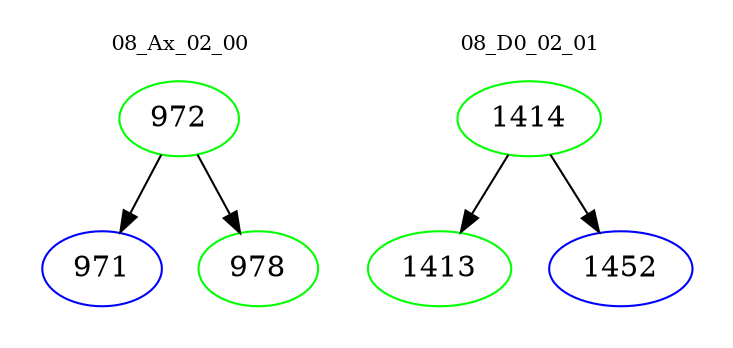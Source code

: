 digraph{
subgraph cluster_0 {
color = white
label = "08_Ax_02_00";
fontsize=10;
T0_972 [label="972", color="green"]
T0_972 -> T0_971 [color="black"]
T0_971 [label="971", color="blue"]
T0_972 -> T0_978 [color="black"]
T0_978 [label="978", color="green"]
}
subgraph cluster_1 {
color = white
label = "08_D0_02_01";
fontsize=10;
T1_1414 [label="1414", color="green"]
T1_1414 -> T1_1413 [color="black"]
T1_1413 [label="1413", color="green"]
T1_1414 -> T1_1452 [color="black"]
T1_1452 [label="1452", color="blue"]
}
}
